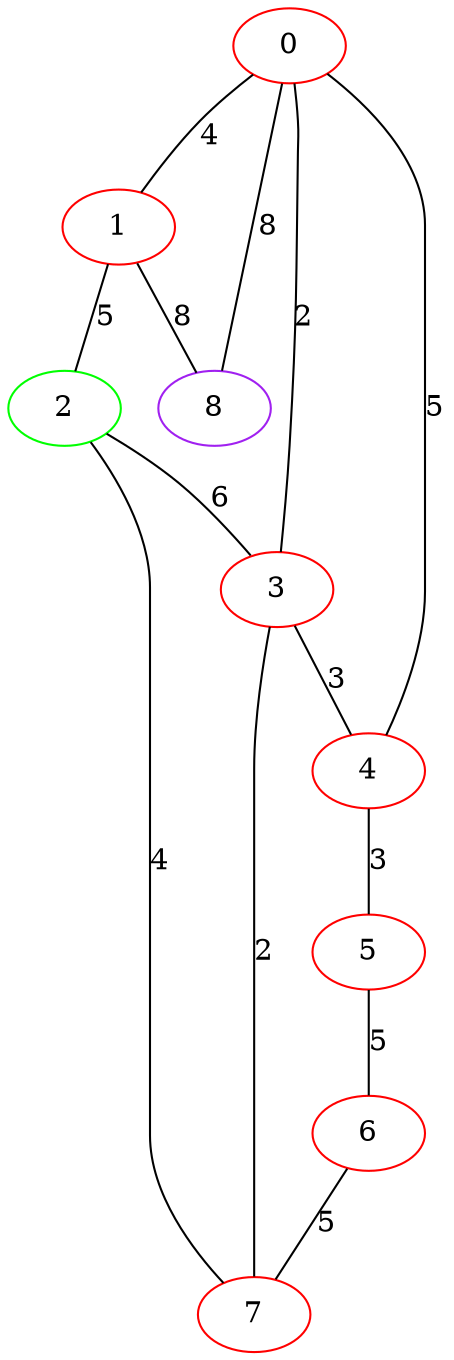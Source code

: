 graph "" {
0 [color=red, weight=1];
1 [color=red, weight=1];
2 [color=green, weight=2];
3 [color=red, weight=1];
4 [color=red, weight=1];
5 [color=red, weight=1];
6 [color=red, weight=1];
7 [color=red, weight=1];
8 [color=purple, weight=4];
0 -- 8  [key=0, label=8];
0 -- 1  [key=0, label=4];
0 -- 3  [key=0, label=2];
0 -- 4  [key=0, label=5];
1 -- 8  [key=0, label=8];
1 -- 2  [key=0, label=5];
2 -- 3  [key=0, label=6];
2 -- 7  [key=0, label=4];
3 -- 4  [key=0, label=3];
3 -- 7  [key=0, label=2];
4 -- 5  [key=0, label=3];
5 -- 6  [key=0, label=5];
6 -- 7  [key=0, label=5];
}
